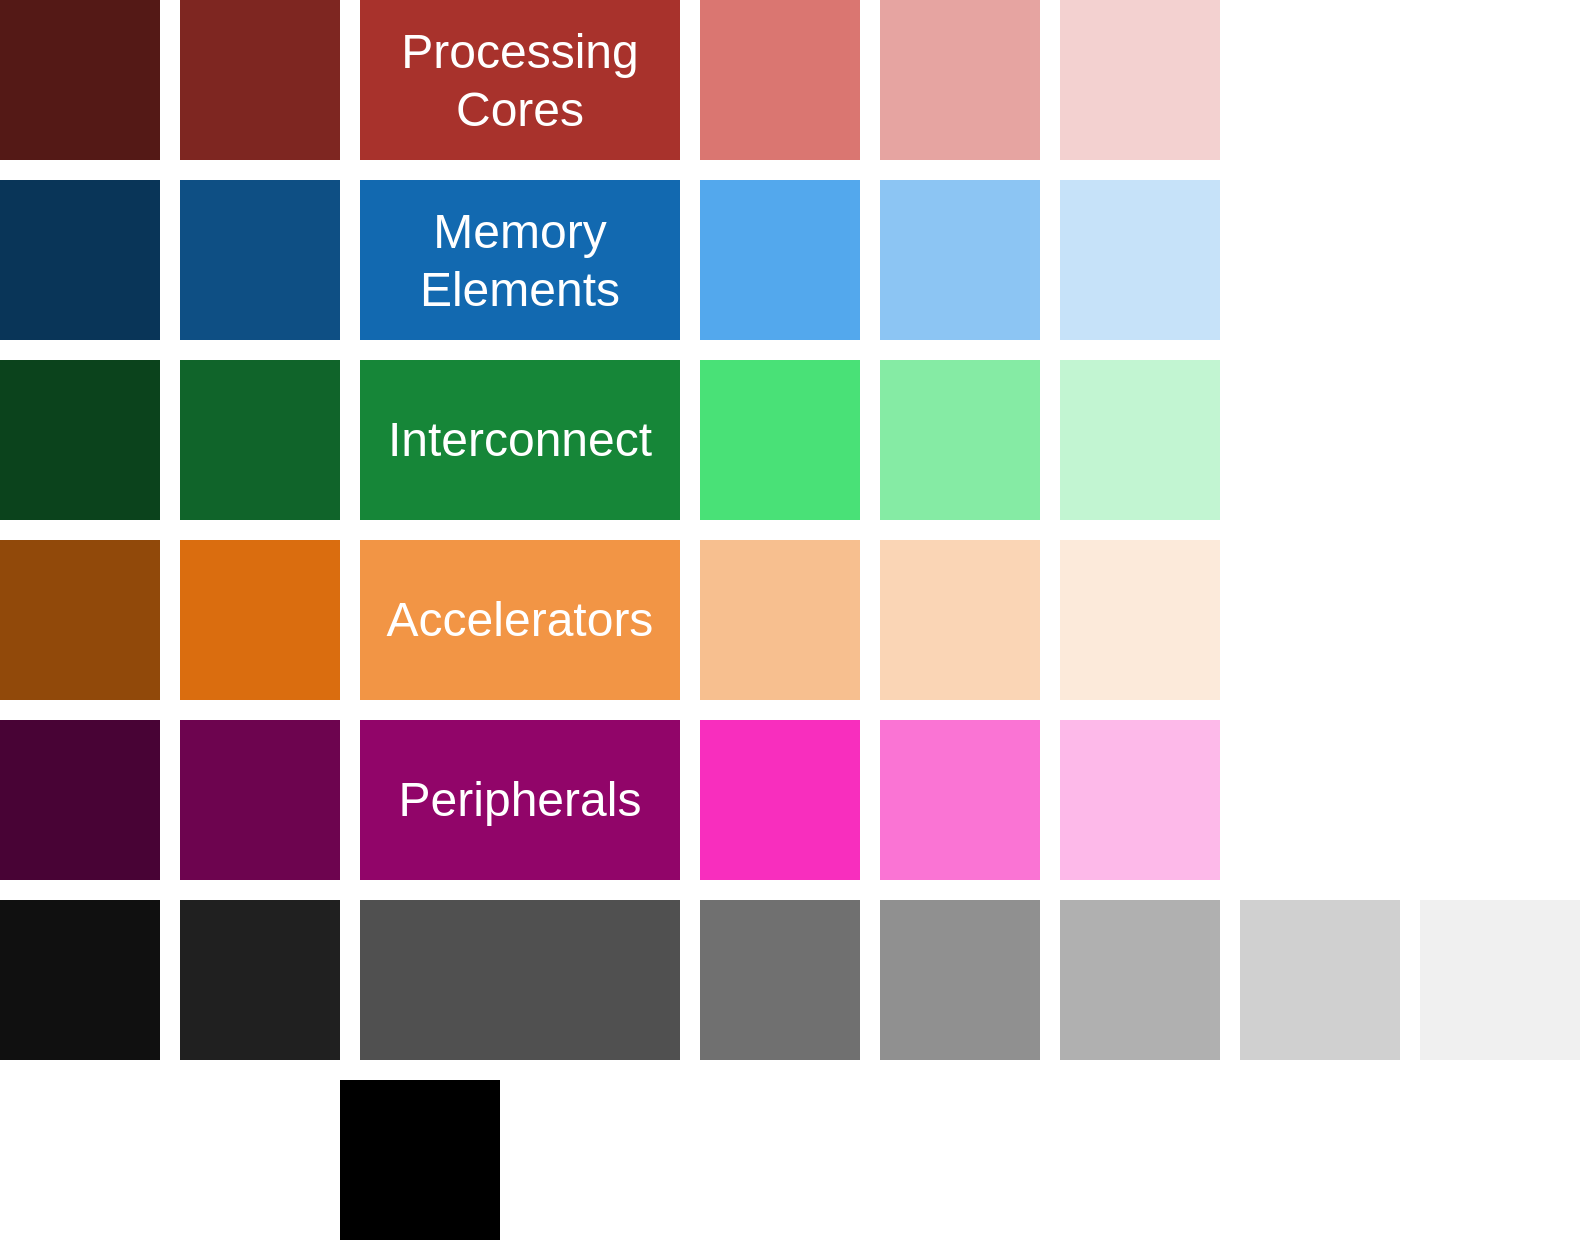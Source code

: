 <mxfile version="27.0.6" pages="2">
  <diagram name="Colors" id="o9Pfx22l5ct_ITD_KSTc">
    <mxGraphModel grid="1" page="0" gridSize="10" guides="1" tooltips="1" connect="1" arrows="1" fold="1" pageScale="1" pageWidth="850" pageHeight="1100" background="none" math="0" shadow="0">
      <root>
        <mxCell id="0" />
        <mxCell id="1" parent="0" />
        <mxCell id="LF2PbF8IVwfBAxzE3Pj4-3" value="&lt;p style=&quot;margin-top: 0pt; margin-bottom: 0pt; margin-left: 0in; direction: ltr; unicode-bidi: embed; word-break: normal;&quot;&gt;&lt;span style=&quot;font-size: 24px;&quot;&gt;Processing Cores&lt;/span&gt;&lt;/p&gt;" style="rounded=0;whiteSpace=wrap;html=1;fillColor=light-dark(#A8322C,#A8322C);strokeColor=none;fontColor=#FFFFFF;" vertex="1" parent="1">
          <mxGeometry x="220" y="40" width="160" height="80" as="geometry" />
        </mxCell>
        <mxCell id="502XoBR5z2lpo7Onbj0K-1" value="&lt;p style=&quot;margin-top: 0pt; margin-bottom: 0pt; margin-left: 0in; direction: ltr; unicode-bidi: embed; word-break: normal;&quot;&gt;&lt;span style=&quot;font-size: 24px;&quot;&gt;Memory Elements&lt;/span&gt;&lt;/p&gt;" style="rounded=0;whiteSpace=wrap;html=1;fillColor=light-dark(#1269B0,#1269B0);strokeColor=none;fontColor=#FFFFFF;" vertex="1" parent="1">
          <mxGeometry x="220" y="130" width="160" height="80" as="geometry" />
        </mxCell>
        <mxCell id="502XoBR5z2lpo7Onbj0K-2" value="&lt;p style=&quot;margin-top: 0pt; margin-bottom: 0pt; margin-left: 0in; direction: ltr; unicode-bidi: embed; word-break: normal;&quot;&gt;&lt;span style=&quot;font-size: 18pt; font-variant-numeric: normal; font-variant-east-asian: normal; font-variant-alternates: normal; font-variant-position: normal; font-variant-emoji: normal; letter-spacing: 0pt;&quot;&gt;&lt;font face=&quot;Helvetica&quot;&gt;Interconnect&lt;/font&gt;&lt;/span&gt;&lt;/p&gt;" style="rounded=0;whiteSpace=wrap;html=1;fillColor=light-dark(#168638,#168638);strokeColor=none;fontColor=#FFFFFF;" vertex="1" parent="1">
          <mxGeometry x="220" y="220" width="160" height="80" as="geometry" />
        </mxCell>
        <mxCell id="502XoBR5z2lpo7Onbj0K-3" value="&lt;p style=&quot;margin-top: 0pt; margin-bottom: 0pt; margin-left: 0in; direction: ltr; unicode-bidi: embed; word-break: normal;&quot;&gt;&lt;span style=&quot;font-size: 24px;&quot;&gt;Accelerators&lt;/span&gt;&lt;/p&gt;" style="rounded=0;whiteSpace=wrap;html=1;fillColor=light-dark(#F29545,#F29545);strokeColor=none;fontColor=#FFFFFF;" vertex="1" parent="1">
          <mxGeometry x="220" y="310" width="160" height="80" as="geometry" />
        </mxCell>
        <mxCell id="502XoBR5z2lpo7Onbj0K-4" value="&lt;p style=&quot;margin-top: 0pt; margin-bottom: 0pt; margin-left: 0in; direction: ltr; unicode-bidi: embed; word-break: normal;&quot;&gt;&lt;span style=&quot;font-size: 24px;&quot;&gt;Peripherals&lt;/span&gt;&lt;/p&gt;" style="rounded=0;whiteSpace=wrap;html=1;fillColor=light-dark(#910569,#910569);strokeColor=none;fontColor=#FFFFFF;" vertex="1" parent="1">
          <mxGeometry x="220" y="400" width="160" height="80" as="geometry" />
        </mxCell>
        <mxCell id="502XoBR5z2lpo7Onbj0K-6" value="&lt;p style=&quot;margin-top: 0pt; margin-bottom: 0pt; margin-left: 0in; direction: ltr; unicode-bidi: embed; word-break: normal;&quot;&gt;&lt;br&gt;&lt;/p&gt;" style="rounded=0;whiteSpace=wrap;html=1;fillColor=light-dark(#7E2621,#7E2621);strokeColor=none;" vertex="1" parent="1">
          <mxGeometry x="130" y="40" width="80" height="80" as="geometry" />
        </mxCell>
        <mxCell id="502XoBR5z2lpo7Onbj0K-7" value="&lt;p style=&quot;margin-top: 0pt; margin-bottom: 0pt; margin-left: 0in; direction: ltr; unicode-bidi: embed; word-break: normal;&quot;&gt;&lt;br&gt;&lt;/p&gt;" style="rounded=0;whiteSpace=wrap;html=1;fillColor=light-dark(#541916,#541916);strokeColor=none;" vertex="1" parent="1">
          <mxGeometry x="40" y="40" width="80" height="80" as="geometry" />
        </mxCell>
        <mxCell id="502XoBR5z2lpo7Onbj0K-8" value="&lt;p style=&quot;margin-top: 0pt; margin-bottom: 0pt; margin-left: 0in; direction: ltr; unicode-bidi: embed; word-break: normal;&quot;&gt;&lt;br&gt;&lt;/p&gt;" style="rounded=0;whiteSpace=wrap;html=1;fillColor=light-dark(#0E4F84,#0E4F84);strokeColor=none;" vertex="1" parent="1">
          <mxGeometry x="130" y="130" width="80" height="80" as="geometry" />
        </mxCell>
        <mxCell id="502XoBR5z2lpo7Onbj0K-9" value="&lt;p style=&quot;margin-top: 0pt; margin-bottom: 0pt; margin-left: 0in; direction: ltr; unicode-bidi: embed; word-break: normal;&quot;&gt;&lt;br&gt;&lt;/p&gt;" style="rounded=0;whiteSpace=wrap;html=1;fillColor=light-dark(#093558,#093558);strokeColor=none;" vertex="1" parent="1">
          <mxGeometry x="40" y="130" width="80" height="80" as="geometry" />
        </mxCell>
        <mxCell id="502XoBR5z2lpo7Onbj0K-10" value="&lt;p style=&quot;margin-top: 0pt; margin-bottom: 0pt; margin-left: 0in; direction: ltr; unicode-bidi: embed; word-break: normal;&quot;&gt;&lt;br&gt;&lt;/p&gt;" style="rounded=0;whiteSpace=wrap;html=1;fillColor=light-dark(#10642A,#10642A);strokeColor=none;" vertex="1" parent="1">
          <mxGeometry x="130" y="220" width="80" height="80" as="geometry" />
        </mxCell>
        <mxCell id="502XoBR5z2lpo7Onbj0K-11" value="&lt;p style=&quot;margin-top: 0pt; margin-bottom: 0pt; margin-left: 0in; direction: ltr; unicode-bidi: embed; word-break: normal;&quot;&gt;&lt;br&gt;&lt;/p&gt;" style="rounded=0;whiteSpace=wrap;html=1;fillColor=light-dark(#0B431C,#0B431C);strokeColor=none;" vertex="1" parent="1">
          <mxGeometry x="40" y="220" width="80" height="80" as="geometry" />
        </mxCell>
        <mxCell id="502XoBR5z2lpo7Onbj0K-12" value="&lt;p style=&quot;margin-top: 0pt; margin-bottom: 0pt; margin-left: 0in; direction: ltr; unicode-bidi: embed; word-break: normal;&quot;&gt;&lt;br&gt;&lt;/p&gt;" style="rounded=0;whiteSpace=wrap;html=1;fillColor=light-dark(#DA6D0F,#DA6D0F);strokeColor=none;" vertex="1" parent="1">
          <mxGeometry x="130" y="310" width="80" height="80" as="geometry" />
        </mxCell>
        <mxCell id="502XoBR5z2lpo7Onbj0K-13" value="&lt;p style=&quot;margin-top: 0pt; margin-bottom: 0pt; margin-left: 0in; direction: ltr; unicode-bidi: embed; word-break: normal;&quot;&gt;&lt;br&gt;&lt;/p&gt;" style="rounded=0;whiteSpace=wrap;html=1;fillColor=light-dark(#91490A,#91490A);strokeColor=none;" vertex="1" parent="1">
          <mxGeometry x="40" y="310" width="80" height="80" as="geometry" />
        </mxCell>
        <mxCell id="502XoBR5z2lpo7Onbj0K-14" value="&lt;p style=&quot;margin-top: 0pt; margin-bottom: 0pt; margin-left: 0in; direction: ltr; unicode-bidi: embed; word-break: normal;&quot;&gt;&lt;br&gt;&lt;/p&gt;" style="rounded=0;whiteSpace=wrap;html=1;fillColor=light-dark(#6D044F,#6D044F);strokeColor=none;" vertex="1" parent="1">
          <mxGeometry x="130" y="400" width="80" height="80" as="geometry" />
        </mxCell>
        <mxCell id="502XoBR5z2lpo7Onbj0K-15" value="&lt;p style=&quot;margin-top: 0pt; margin-bottom: 0pt; margin-left: 0in; direction: ltr; unicode-bidi: embed; word-break: normal;&quot;&gt;&lt;br&gt;&lt;/p&gt;" style="rounded=0;whiteSpace=wrap;html=1;fillColor=light-dark(#480335,#480335);strokeColor=none;" vertex="1" parent="1">
          <mxGeometry x="40" y="400" width="80" height="80" as="geometry" />
        </mxCell>
        <mxCell id="502XoBR5z2lpo7Onbj0K-16" value="&lt;p style=&quot;margin-top: 0pt; margin-bottom: 0pt; margin-left: 0in; direction: ltr; unicode-bidi: embed; word-break: normal;&quot;&gt;&lt;br&gt;&lt;/p&gt;" style="rounded=0;whiteSpace=wrap;html=1;fillColor=light-dark(#E6A4A1,#E6A4A1);strokeColor=none;" vertex="1" parent="1">
          <mxGeometry x="480" y="40" width="80" height="80" as="geometry" />
        </mxCell>
        <mxCell id="502XoBR5z2lpo7Onbj0K-17" value="&lt;p style=&quot;margin-top: 0pt; margin-bottom: 0pt; margin-left: 0in; direction: ltr; unicode-bidi: embed; word-break: normal;&quot;&gt;&lt;br&gt;&lt;/p&gt;" style="rounded=0;whiteSpace=wrap;html=1;fillColor=light-dark(#DA7671,#DA7671);strokeColor=none;" vertex="1" parent="1">
          <mxGeometry x="390" y="40" width="80" height="80" as="geometry" />
        </mxCell>
        <mxCell id="502XoBR5z2lpo7Onbj0K-18" value="&lt;p style=&quot;margin-top: 0pt; margin-bottom: 0pt; margin-left: 0in; direction: ltr; unicode-bidi: embed; word-break: normal;&quot;&gt;&lt;br&gt;&lt;/p&gt;" style="rounded=0;whiteSpace=wrap;html=1;fillColor=light-dark(#8CC5F3,#8CC5F3);strokeColor=none;" vertex="1" parent="1">
          <mxGeometry x="480" y="130" width="80" height="80" as="geometry" />
        </mxCell>
        <mxCell id="502XoBR5z2lpo7Onbj0K-19" value="&lt;p style=&quot;margin-top: 0pt; margin-bottom: 0pt; margin-left: 0in; direction: ltr; unicode-bidi: embed; word-break: normal;&quot;&gt;&lt;br&gt;&lt;/p&gt;" style="rounded=0;whiteSpace=wrap;html=1;fillColor=light-dark(#53A8ED,#53A8ED);strokeColor=none;" vertex="1" parent="1">
          <mxGeometry x="390" y="130" width="80" height="80" as="geometry" />
        </mxCell>
        <mxCell id="502XoBR5z2lpo7Onbj0K-20" value="&lt;p style=&quot;margin-top: 0pt; margin-bottom: 0pt; margin-left: 0in; direction: ltr; unicode-bidi: embed; word-break: normal;&quot;&gt;&lt;br&gt;&lt;/p&gt;" style="rounded=0;whiteSpace=wrap;html=1;fillColor=light-dark(#85EBA4,#85EBA4);strokeColor=none;" vertex="1" parent="1">
          <mxGeometry x="480" y="220" width="80" height="80" as="geometry" />
        </mxCell>
        <mxCell id="502XoBR5z2lpo7Onbj0K-21" value="&lt;p style=&quot;margin-top: 0pt; margin-bottom: 0pt; margin-left: 0in; direction: ltr; unicode-bidi: embed; word-break: normal;&quot;&gt;&lt;br&gt;&lt;/p&gt;" style="rounded=0;whiteSpace=wrap;html=1;fillColor=light-dark(#49E177,#49E177);strokeColor=none;" vertex="1" parent="1">
          <mxGeometry x="390" y="220" width="80" height="80" as="geometry" />
        </mxCell>
        <mxCell id="502XoBR5z2lpo7Onbj0K-22" value="&lt;p style=&quot;margin-top: 0pt; margin-bottom: 0pt; margin-left: 0in; direction: ltr; unicode-bidi: embed; word-break: normal;&quot;&gt;&lt;br&gt;&lt;/p&gt;" style="rounded=0;whiteSpace=wrap;html=1;fillColor=light-dark(#FAD5B5,#FAD5B5);strokeColor=none;" vertex="1" parent="1">
          <mxGeometry x="480" y="310" width="80" height="80" as="geometry" />
        </mxCell>
        <mxCell id="502XoBR5z2lpo7Onbj0K-23" value="&lt;p style=&quot;margin-top: 0pt; margin-bottom: 0pt; margin-left: 0in; direction: ltr; unicode-bidi: embed; word-break: normal;&quot;&gt;&lt;br&gt;&lt;/p&gt;" style="rounded=0;whiteSpace=wrap;html=1;fillColor=light-dark(#F7BF8F,#F7BF8F);strokeColor=none;" vertex="1" parent="1">
          <mxGeometry x="390" y="310" width="80" height="80" as="geometry" />
        </mxCell>
        <mxCell id="502XoBR5z2lpo7Onbj0K-24" value="&lt;p style=&quot;margin-top: 0pt; margin-bottom: 0pt; margin-left: 0in; direction: ltr; unicode-bidi: embed; word-break: normal;&quot;&gt;&lt;br&gt;&lt;/p&gt;" style="rounded=0;whiteSpace=wrap;html=1;fillColor=light-dark(#FA74D4,#FA74D4);strokeColor=none;" vertex="1" parent="1">
          <mxGeometry x="480" y="400" width="80" height="80" as="geometry" />
        </mxCell>
        <mxCell id="502XoBR5z2lpo7Onbj0K-25" value="&lt;p style=&quot;margin-top: 0pt; margin-bottom: 0pt; margin-left: 0in; direction: ltr; unicode-bidi: embed; word-break: normal;&quot;&gt;&lt;br&gt;&lt;/p&gt;" style="rounded=0;whiteSpace=wrap;html=1;fillColor=light-dark(#F82EBE,#F82EBE);strokeColor=none;" vertex="1" parent="1">
          <mxGeometry x="390" y="400" width="80" height="80" as="geometry" />
        </mxCell>
        <mxCell id="502XoBR5z2lpo7Onbj0K-26" value="&lt;p style=&quot;margin-top: 0pt; margin-bottom: 0pt; margin-left: 0in; direction: ltr; unicode-bidi: embed; word-break: normal;&quot;&gt;&lt;br&gt;&lt;/p&gt;" style="rounded=0;whiteSpace=wrap;html=1;fillColor=light-dark(#F3D1D0,#F3D1D0);strokeColor=none;" vertex="1" parent="1">
          <mxGeometry x="570" y="40" width="80" height="80" as="geometry" />
        </mxCell>
        <mxCell id="502XoBR5z2lpo7Onbj0K-27" value="&lt;p style=&quot;margin-top: 0pt; margin-bottom: 0pt; margin-left: 0in; direction: ltr; unicode-bidi: embed; word-break: normal;&quot;&gt;&lt;br&gt;&lt;/p&gt;" style="rounded=0;whiteSpace=wrap;html=1;fillColor=light-dark(#C6E2F9,#C6E2F9);strokeColor=none;" vertex="1" parent="1">
          <mxGeometry x="570" y="130" width="80" height="80" as="geometry" />
        </mxCell>
        <mxCell id="502XoBR5z2lpo7Onbj0K-28" value="&lt;p style=&quot;margin-top: 0pt; margin-bottom: 0pt; margin-left: 0in; direction: ltr; unicode-bidi: embed; word-break: normal;&quot;&gt;&lt;br&gt;&lt;/p&gt;" style="rounded=0;whiteSpace=wrap;html=1;fillColor=light-dark(#C2F5D2,#C2F5D2);strokeColor=none;" vertex="1" parent="1">
          <mxGeometry x="570" y="220" width="80" height="80" as="geometry" />
        </mxCell>
        <mxCell id="502XoBR5z2lpo7Onbj0K-29" value="&lt;p style=&quot;margin-top: 0pt; margin-bottom: 0pt; margin-left: 0in; direction: ltr; unicode-bidi: embed; word-break: normal;&quot;&gt;&lt;br&gt;&lt;/p&gt;" style="rounded=0;whiteSpace=wrap;html=1;fillColor=light-dark(#FCEADA,#FCEADA);strokeColor=none;" vertex="1" parent="1">
          <mxGeometry x="570" y="310" width="80" height="80" as="geometry" />
        </mxCell>
        <mxCell id="502XoBR5z2lpo7Onbj0K-30" value="&lt;p style=&quot;margin-top: 0pt; margin-bottom: 0pt; margin-left: 0in; direction: ltr; unicode-bidi: embed; word-break: normal;&quot;&gt;&lt;br&gt;&lt;/p&gt;" style="rounded=0;whiteSpace=wrap;html=1;fillColor=light-dark(#FDB9E9,#FDB9E9);strokeColor=none;" vertex="1" parent="1">
          <mxGeometry x="570" y="400" width="80" height="80" as="geometry" />
        </mxCell>
        <mxCell id="502XoBR5z2lpo7Onbj0K-31" value="&lt;p style=&quot;margin-top: 0pt; margin-bottom: 0pt; margin-left: 0in; direction: ltr; unicode-bidi: embed; word-break: normal;&quot;&gt;&lt;br&gt;&lt;/p&gt;" style="rounded=0;whiteSpace=wrap;html=1;fillColor=light-dark(#505050,#505050);strokeColor=none;" vertex="1" parent="1">
          <mxGeometry x="220" y="490" width="160" height="80" as="geometry" />
        </mxCell>
        <mxCell id="502XoBR5z2lpo7Onbj0K-32" value="&lt;p style=&quot;margin-top: 0pt; margin-bottom: 0pt; margin-left: 0in; direction: ltr; unicode-bidi: embed; word-break: normal;&quot;&gt;&lt;br&gt;&lt;/p&gt;" style="rounded=0;whiteSpace=wrap;html=1;fillColor=light-dark(#000000,#FFFFFF);strokeColor=none;" vertex="1" parent="1">
          <mxGeometry x="210" y="580" width="80" height="80" as="geometry" />
        </mxCell>
        <mxCell id="502XoBR5z2lpo7Onbj0K-33" value="&lt;p style=&quot;margin-top: 0pt; margin-bottom: 0pt; margin-left: 0in; direction: ltr; unicode-bidi: embed; word-break: normal;&quot;&gt;&lt;br&gt;&lt;/p&gt;" style="rounded=0;whiteSpace=wrap;html=1;fillColor=light-dark(#FFFFFF,#000000);strokeColor=none;" vertex="1" parent="1">
          <mxGeometry x="310" y="580" width="80" height="80" as="geometry" />
        </mxCell>
        <mxCell id="502XoBR5z2lpo7Onbj0K-34" value="&lt;p style=&quot;margin-top: 0pt; margin-bottom: 0pt; margin-left: 0in; direction: ltr; unicode-bidi: embed; word-break: normal;&quot;&gt;&lt;br&gt;&lt;/p&gt;" style="rounded=0;whiteSpace=wrap;html=1;fillColor=light-dark(#909090,#909090);strokeColor=none;" vertex="1" parent="1">
          <mxGeometry x="480" y="490" width="80" height="80" as="geometry" />
        </mxCell>
        <mxCell id="502XoBR5z2lpo7Onbj0K-35" value="&lt;p style=&quot;margin-top: 0pt; margin-bottom: 0pt; margin-left: 0in; direction: ltr; unicode-bidi: embed; word-break: normal;&quot;&gt;&lt;br&gt;&lt;/p&gt;" style="rounded=0;whiteSpace=wrap;html=1;fillColor=light-dark(#707070,#707070);strokeColor=none;" vertex="1" parent="1">
          <mxGeometry x="390" y="490" width="80" height="80" as="geometry" />
        </mxCell>
        <mxCell id="502XoBR5z2lpo7Onbj0K-36" value="&lt;p style=&quot;margin-top: 0pt; margin-bottom: 0pt; margin-left: 0in; direction: ltr; unicode-bidi: embed; word-break: normal;&quot;&gt;&lt;br&gt;&lt;/p&gt;" style="rounded=0;whiteSpace=wrap;html=1;fillColor=light-dark(#B0B0B0,#B0B0B0);strokeColor=none;" vertex="1" parent="1">
          <mxGeometry x="570" y="490" width="80" height="80" as="geometry" />
        </mxCell>
        <mxCell id="502XoBR5z2lpo7Onbj0K-37" value="&lt;p style=&quot;margin-top: 0pt; margin-bottom: 0pt; margin-left: 0in; direction: ltr; unicode-bidi: embed; word-break: normal;&quot;&gt;&lt;br&gt;&lt;/p&gt;" style="rounded=0;whiteSpace=wrap;html=1;fillColor=light-dark(#202020,#202020);strokeColor=none;" vertex="1" parent="1">
          <mxGeometry x="130" y="490" width="80" height="80" as="geometry" />
        </mxCell>
        <mxCell id="502XoBR5z2lpo7Onbj0K-38" value="&lt;p style=&quot;margin-top: 0pt; margin-bottom: 0pt; margin-left: 0in; direction: ltr; unicode-bidi: embed; word-break: normal;&quot;&gt;&lt;br&gt;&lt;/p&gt;" style="rounded=0;whiteSpace=wrap;html=1;fillColor=light-dark(#101010,#101010);strokeColor=none;" vertex="1" parent="1">
          <mxGeometry x="40" y="490" width="80" height="80" as="geometry" />
        </mxCell>
        <mxCell id="lcWELvgYmcSfVmIuE9to-1" value="&lt;p style=&quot;margin-top: 0pt; margin-bottom: 0pt; margin-left: 0in; direction: ltr; unicode-bidi: embed; word-break: normal;&quot;&gt;&lt;br&gt;&lt;/p&gt;" style="rounded=0;whiteSpace=wrap;html=1;fillColor=light-dark(#D0D0D0,#D0D0D0);strokeColor=none;" vertex="1" parent="1">
          <mxGeometry x="660" y="490" width="80" height="80" as="geometry" />
        </mxCell>
        <mxCell id="lcWELvgYmcSfVmIuE9to-2" value="&lt;p style=&quot;margin-top: 0pt; margin-bottom: 0pt; margin-left: 0in; direction: ltr; unicode-bidi: embed; word-break: normal;&quot;&gt;&lt;br&gt;&lt;/p&gt;" style="rounded=0;whiteSpace=wrap;html=1;fillColor=light-dark(#F0F0F0,#F0F0F0);strokeColor=none;" vertex="1" parent="1">
          <mxGeometry x="750" y="490" width="80" height="80" as="geometry" />
        </mxCell>
      </root>
    </mxGraphModel>
  </diagram>
  <diagram id="h82GpQTXlY8FVmqx6ISE" name="Croc">
    <mxGraphModel grid="1" page="1" gridSize="10" guides="1" tooltips="1" connect="1" arrows="1" fold="1" pageScale="1" pageWidth="850" pageHeight="1100" background="none" math="0" shadow="0">
      <root>
        <mxCell id="0" />
        <mxCell id="1" parent="0" />
        <mxCell id="Rf44nftO7_FLh5jfrdsp-2" value="&lt;p style=&quot;margin-top: 0pt; margin-bottom: 0pt; margin-left: 0in; direction: ltr; unicode-bidi: embed; word-break: normal;&quot;&gt;&lt;font style=&quot;font-size: 18px; color: light-dark(rgb(0, 0, 0), rgb(0, 0, 0));&quot;&gt;croc_soc&lt;/font&gt;&lt;/p&gt;" style="rounded=0;whiteSpace=wrap;html=1;fillColor=light-dark(#D0D0D0,#D0D0D0);strokeColor=none;spacingLeft=5;verticalAlign=top;align=left;" vertex="1" parent="1">
          <mxGeometry x="50" y="40" width="830" height="490" as="geometry" />
        </mxCell>
        <mxCell id="Rf44nftO7_FLh5jfrdsp-1" value="&lt;p style=&quot;margin-top: 0pt; margin-bottom: 0pt; margin-left: 0in; direction: ltr; unicode-bidi: embed; word-break: normal;&quot;&gt;&lt;font style=&quot;font-size: 18px;&quot;&gt;croc_domain&lt;/font&gt;&lt;/p&gt;" style="rounded=0;whiteSpace=wrap;html=1;fillColor=light-dark(#B0B0B0,#B0B0B0);strokeColor=none;verticalAlign=top;align=left;spacingLeft=5;fontColor=light-dark(#000000,#000000);" vertex="1" parent="1">
          <mxGeometry x="70" y="80" width="630" height="430" as="geometry" />
        </mxCell>
        <mxCell id="GLBOYbZKB8qial8drjFK-1" value="&lt;p style=&quot;margin-top: 0pt; margin-bottom: 0pt; margin-left: 0in; direction: ltr; unicode-bidi: embed; word-break: normal;&quot;&gt;&lt;font style=&quot;font-size: 18px;&quot;&gt;core_wrap&lt;/font&gt;&lt;/p&gt;" style="rounded=0;whiteSpace=wrap;html=1;fillColor=light-dark(#DA7671,#DA7671);strokeColor=none;verticalAlign=top;align=left;fontSize=14;spacingTop=0;spacingRight=0;spacingLeft=5;fontColor=light-dark(#000000,#000000);" vertex="1" parent="1">
          <mxGeometry x="320" y="110" width="180" height="120" as="geometry" />
        </mxCell>
        <mxCell id="GeAWpBFMJqbTYE0bRUIZ-12" style="edgeStyle=elbowEdgeStyle;shape=connector;rounded=0;orthogonalLoop=1;jettySize=auto;html=1;exitX=0.5;exitY=1;exitDx=0;exitDy=0;entryX=0.5;entryY=0;entryDx=0;entryDy=0;strokeColor=light-dark(#000000,#000000);strokeWidth=2;align=center;verticalAlign=middle;fontFamily=Helvetica;fontSize=11;fontColor=default;labelBackgroundColor=default;endArrow=block;endFill=1;" edge="1" parent="1" source="vRsq4smPfTbG1QJ8az0R-1" target="vRsq4smPfTbG1QJ8az0R-2">
          <mxGeometry relative="1" as="geometry" />
        </mxCell>
        <mxCell id="GeAWpBFMJqbTYE0bRUIZ-13" style="edgeStyle=elbowEdgeStyle;shape=connector;rounded=0;orthogonalLoop=1;jettySize=auto;html=1;exitX=0.5;exitY=0;exitDx=0;exitDy=0;strokeColor=light-dark(#910569,#910569);strokeWidth=2;align=center;verticalAlign=middle;fontFamily=Helvetica;fontSize=11;fontColor=default;labelBackgroundColor=default;endArrow=block;endFill=1;startArrow=block;startFill=1;entryX=0.5;entryY=1;entryDx=0;entryDy=0;" edge="1" parent="1" source="vRsq4smPfTbG1QJ8az0R-1" target="qvdqx58qlbQsrviG7WeK-6">
          <mxGeometry relative="1" as="geometry">
            <mxPoint x="220.333" y="40" as="targetPoint" />
          </mxGeometry>
        </mxCell>
        <mxCell id="vRsq4smPfTbG1QJ8az0R-1" value="&lt;p style=&quot;margin-top: 0pt; margin-bottom: 0pt; margin-left: 0in; direction: ltr; unicode-bidi: embed; word-break: normal;&quot;&gt;&lt;span style=&quot;font-size: 24px;&quot;&gt;JTAG&lt;/span&gt;&lt;/p&gt;" style="rounded=0;whiteSpace=wrap;html=1;fillColor=light-dark(#910569,#910569);strokeColor=none;fontColor=light-dark(#FFFFFF,#FFFFFF);" vertex="1" parent="1">
          <mxGeometry x="160" y="110" width="120" height="40" as="geometry" />
        </mxCell>
        <mxCell id="vRsq4smPfTbG1QJ8az0R-2" value="&lt;p style=&quot;margin-top: 0pt; margin-bottom: 0pt; margin-left: 0in; direction: ltr; unicode-bidi: embed; word-break: normal;&quot;&gt;&lt;span style=&quot;font-size: 24px;&quot;&gt;Debug&lt;/span&gt;&lt;/p&gt;" style="rounded=0;whiteSpace=wrap;html=1;fillColor=light-dark(#910569,#910569);strokeColor=none;fontColor=light-dark(#FFFFFF,#FFFFFF);" vertex="1" parent="1">
          <mxGeometry x="160" y="190" width="120" height="40" as="geometry" />
        </mxCell>
        <mxCell id="e_HRFumkmddEFzHmFMYa-1" value="&lt;p style=&quot;margin-top: 0pt; margin-bottom: 0pt; margin-left: 0in; direction: ltr; unicode-bidi: embed; word-break: normal;&quot;&gt;&lt;span style=&quot;font-size: 18pt; font-variant-numeric: normal; font-variant-east-asian: normal; font-variant-alternates: normal; font-variant-position: normal; font-variant-emoji: normal; letter-spacing: 0pt;&quot;&gt;&lt;font face=&quot;Helvetica&quot;&gt;OBI Crossbar&lt;/font&gt;&lt;/span&gt;&lt;/p&gt;" style="rounded=0;whiteSpace=wrap;html=1;fillColor=light-dark(#000000,#000000);strokeColor=none;fontColor=light-dark(#FFFFFF,#FFFFFF);" vertex="1" parent="1">
          <mxGeometry x="160" y="270" width="500" height="40" as="geometry" />
        </mxCell>
        <mxCell id="kP95iYfw7O-5ADxinju--1" value="&lt;p style=&quot;margin-top: 0pt; margin-bottom: 0pt; margin-left: 0in; direction: ltr; unicode-bidi: embed; word-break: normal;&quot;&gt;&lt;span style=&quot;font-size: 24px;&quot;&gt;CVE2&lt;br&gt;(Ibex)&lt;/span&gt;&lt;/p&gt;" style="rounded=0;whiteSpace=wrap;html=1;fillColor=light-dark(#A8322C,#A8322C);strokeColor=none;fontColor=light-dark(#FFFFFF,#FFFFFF);" vertex="1" parent="1">
          <mxGeometry x="330" y="140" width="160" height="80" as="geometry" />
        </mxCell>
        <mxCell id="GeAWpBFMJqbTYE0bRUIZ-11" style="edgeStyle=orthogonalEdgeStyle;shape=connector;rounded=0;orthogonalLoop=1;jettySize=auto;html=1;strokeColor=light-dark(#000000,#000000);strokeWidth=2;align=center;verticalAlign=middle;fontFamily=Helvetica;fontSize=11;fontColor=default;labelBackgroundColor=default;endArrow=block;endFill=1;entryX=0;entryY=0.5;entryDx=0;entryDy=0;exitX=0.084;exitY=1.008;exitDx=0;exitDy=0;exitPerimeter=0;" edge="1" parent="1" source="GLBOYbZKB8qial8drjFK-2" target="vRsq4smPfTbG1QJ8az0R-2">
          <mxGeometry relative="1" as="geometry">
            <mxPoint x="310" y="200" as="targetPoint" />
            <mxPoint x="150" y="400" as="sourcePoint" />
            <Array as="points">
              <mxPoint x="149" y="410" />
              <mxPoint x="100" y="410" />
              <mxPoint x="100" y="210" />
            </Array>
          </mxGeometry>
        </mxCell>
        <mxCell id="GLBOYbZKB8qial8drjFK-2" value="&lt;font style=&quot;font-size: 24px;&quot;&gt;OBI Demux&lt;/font&gt;" style="shape=trapezoid;perimeter=trapezoidPerimeter;whiteSpace=wrap;html=1;fixedSize=1;strokeColor=none;fillColor=light-dark(#168638,#168638);fontColor=light-dark(#FFFFFF,#FFFFFF);" vertex="1" parent="1">
          <mxGeometry x="120" y="350" width="340" height="40" as="geometry" />
        </mxCell>
        <mxCell id="GLBOYbZKB8qial8drjFK-3" value="&lt;p style=&quot;margin-top: 0pt; margin-bottom: 0pt; margin-left: 0in; direction: ltr; unicode-bidi: embed; word-break: normal;&quot;&gt;&lt;font style=&quot;font-size: 18px;&quot;&gt;SoC&lt;/font&gt;&lt;/p&gt;&lt;p style=&quot;margin-top: 0pt; margin-bottom: 0pt; margin-left: 0in; direction: ltr; unicode-bidi: embed; word-break: normal;&quot;&gt;&lt;font style=&quot;font-size: 18px;&quot;&gt;Regs&lt;/font&gt;&lt;/p&gt;" style="rounded=0;whiteSpace=wrap;html=1;fillColor=light-dark(#910569,#910569);strokeColor=none;fontColor=light-dark(#FFFFFF,#FFFFFF);" vertex="1" parent="1">
          <mxGeometry x="160" y="430" width="60" height="60" as="geometry" />
        </mxCell>
        <mxCell id="GLBOYbZKB8qial8drjFK-4" value="&lt;p style=&quot;margin-top: 0pt; margin-bottom: 0pt; margin-left: 0in; direction: ltr; unicode-bidi: embed; word-break: normal;&quot;&gt;&lt;span style=&quot;font-size: 18px;&quot;&gt;GPIO&lt;/span&gt;&lt;/p&gt;" style="rounded=0;whiteSpace=wrap;html=1;fillColor=light-dark(#910569,#910569);strokeColor=none;fontColor=light-dark(#FFFFFF,#FFFFFF);" vertex="1" parent="1">
          <mxGeometry x="240" y="430" width="60" height="60" as="geometry" />
        </mxCell>
        <mxCell id="GLBOYbZKB8qial8drjFK-5" value="&lt;p style=&quot;margin-top: 0pt; margin-bottom: 0pt; margin-left: 0in; direction: ltr; unicode-bidi: embed; word-break: normal;&quot;&gt;&lt;span style=&quot;font-size: 18px;&quot;&gt;UART&lt;/span&gt;&lt;/p&gt;" style="rounded=0;whiteSpace=wrap;html=1;fillColor=light-dark(#910569,#910569);strokeColor=none;fontColor=light-dark(#FFFFFF,#FFFFFF);" vertex="1" parent="1">
          <mxGeometry x="320" y="430" width="60" height="60" as="geometry" />
        </mxCell>
        <mxCell id="GLBOYbZKB8qial8drjFK-6" value="&lt;p style=&quot;margin-top: 0pt; margin-bottom: 0pt; margin-left: 0in; direction: ltr; unicode-bidi: embed; word-break: normal;&quot;&gt;&lt;span style=&quot;font-size: 18px;&quot;&gt;Timer&lt;/span&gt;&lt;/p&gt;" style="rounded=0;whiteSpace=wrap;html=1;fillColor=light-dark(#910569,#910569);strokeColor=none;fontColor=light-dark(#FFFFFF,#FFFFFF);" vertex="1" parent="1">
          <mxGeometry x="400" y="430" width="60" height="60" as="geometry" />
        </mxCell>
        <mxCell id="qvdqx58qlbQsrviG7WeK-7" value="" style="edgeStyle=elbowEdgeStyle;shape=connector;rounded=0;orthogonalLoop=1;jettySize=auto;html=1;strokeColor=light-dark(#000000,#000000);strokeWidth=2;align=center;verticalAlign=middle;fontFamily=Helvetica;fontSize=11;fontColor=default;labelBackgroundColor=default;endArrow=block;endFill=1;" edge="1" parent="1" source="e_HRFumkmddEFzHmFMYa-1" target="ob34uakmsN4Yuvd32_Gi-1">
          <mxGeometry relative="1" as="geometry" />
        </mxCell>
        <mxCell id="ob34uakmsN4Yuvd32_Gi-1" value="&lt;p style=&quot;margin-top: 0pt; margin-bottom: 0pt; margin-left: 0in; direction: ltr; unicode-bidi: embed; word-break: normal;&quot;&gt;&lt;span style=&quot;font-size: 24px;&quot;&gt;Mem&lt;/span&gt;&lt;/p&gt;&lt;p style=&quot;margin-top: 0pt; margin-bottom: 0pt; margin-left: 0in; direction: ltr; unicode-bidi: embed; word-break: normal;&quot;&gt;&lt;span style=&quot;font-size: 24px;&quot;&gt;Bank&lt;/span&gt;&lt;/p&gt;" style="rounded=0;whiteSpace=wrap;html=1;fillColor=light-dark(#1269B0,#1269B0);strokeColor=none;fontColor=light-dark(#FFFFFF,#FFFFFF);" vertex="1" parent="1">
          <mxGeometry x="480" y="350" width="80" height="80" as="geometry" />
        </mxCell>
        <mxCell id="qvdqx58qlbQsrviG7WeK-8" value="" style="edgeStyle=elbowEdgeStyle;shape=connector;rounded=0;orthogonalLoop=1;jettySize=auto;html=1;strokeColor=light-dark(#000000,#000000);strokeWidth=2;align=center;verticalAlign=middle;fontFamily=Helvetica;fontSize=11;fontColor=default;labelBackgroundColor=default;endArrow=block;endFill=1;" edge="1" parent="1" source="e_HRFumkmddEFzHmFMYa-1" target="ob34uakmsN4Yuvd32_Gi-2">
          <mxGeometry relative="1" as="geometry" />
        </mxCell>
        <mxCell id="ob34uakmsN4Yuvd32_Gi-2" value="&lt;p style=&quot;margin-top: 0pt; margin-bottom: 0pt; margin-left: 0in; direction: ltr; unicode-bidi: embed; word-break: normal;&quot;&gt;&lt;span style=&quot;font-size: 24px;&quot;&gt;Mem&lt;/span&gt;&lt;/p&gt;&lt;p style=&quot;margin-top: 0pt; margin-bottom: 0pt; margin-left: 0in; direction: ltr; unicode-bidi: embed; word-break: normal;&quot;&gt;&lt;span style=&quot;font-size: 24px;&quot;&gt;Bank&lt;/span&gt;&lt;/p&gt;" style="rounded=0;whiteSpace=wrap;html=1;fillColor=light-dark(#1269B0,#1269B0);strokeColor=none;fontColor=light-dark(#FFFFFF,#FFFFFF);" vertex="1" parent="1">
          <mxGeometry x="570" y="350" width="80" height="80" as="geometry" />
        </mxCell>
        <mxCell id="ob34uakmsN4Yuvd32_Gi-3" style="edgeStyle=elbowEdgeStyle;rounded=0;orthogonalLoop=1;jettySize=auto;html=1;exitX=0.5;exitY=1;exitDx=0;exitDy=0;entryX=0.119;entryY=0.024;entryDx=0;entryDy=0;entryPerimeter=0;strokeColor=light-dark(#000000,#000000);endArrow=block;endFill=1;strokeWidth=2;" edge="1" parent="1">
          <mxGeometry relative="1" as="geometry">
            <mxPoint x="220" y="230" as="sourcePoint" />
            <mxPoint x="219.5" y="270.96" as="targetPoint" />
            <Array as="points">
              <mxPoint x="220" y="250" />
            </Array>
          </mxGeometry>
        </mxCell>
        <mxCell id="GeAWpBFMJqbTYE0bRUIZ-3" style="edgeStyle=elbowEdgeStyle;shape=connector;rounded=0;orthogonalLoop=1;jettySize=auto;html=1;exitX=0.25;exitY=1;exitDx=0;exitDy=0;entryX=0.41;entryY=-0.007;entryDx=0;entryDy=0;entryPerimeter=0;strokeColor=light-dark(#000000,#000000);strokeWidth=2;align=center;verticalAlign=middle;fontFamily=Helvetica;fontSize=11;fontColor=default;labelBackgroundColor=default;endArrow=block;endFill=1;" edge="1" parent="1" source="GLBOYbZKB8qial8drjFK-1" target="e_HRFumkmddEFzHmFMYa-1">
          <mxGeometry relative="1" as="geometry" />
        </mxCell>
        <mxCell id="GeAWpBFMJqbTYE0bRUIZ-4" style="edgeStyle=elbowEdgeStyle;shape=connector;rounded=0;orthogonalLoop=1;jettySize=auto;html=1;exitX=0.75;exitY=1;exitDx=0;exitDy=0;entryX=0.59;entryY=0.005;entryDx=0;entryDy=0;entryPerimeter=0;strokeColor=light-dark(#000000,#000000);strokeWidth=2;align=center;verticalAlign=middle;fontFamily=Helvetica;fontSize=11;fontColor=default;labelBackgroundColor=default;endArrow=block;endFill=1;" edge="1" parent="1" source="GLBOYbZKB8qial8drjFK-1" target="e_HRFumkmddEFzHmFMYa-1">
          <mxGeometry relative="1" as="geometry" />
        </mxCell>
        <mxCell id="GeAWpBFMJqbTYE0bRUIZ-5" style="edgeStyle=elbowEdgeStyle;shape=connector;rounded=0;orthogonalLoop=1;jettySize=auto;html=1;exitX=0.259;exitY=0.998;exitDx=0;exitDy=0;entryX=0.5;entryY=0;entryDx=0;entryDy=0;strokeColor=light-dark(#000000,#000000);strokeWidth=2;align=center;verticalAlign=middle;fontFamily=Helvetica;fontSize=11;fontColor=default;labelBackgroundColor=default;endArrow=block;endFill=1;exitPerimeter=0;" edge="1" parent="1" source="e_HRFumkmddEFzHmFMYa-1" target="GLBOYbZKB8qial8drjFK-2">
          <mxGeometry relative="1" as="geometry">
            <Array as="points">
              <mxPoint x="290" y="330" />
            </Array>
          </mxGeometry>
        </mxCell>
        <mxCell id="GeAWpBFMJqbTYE0bRUIZ-6" style="edgeStyle=elbowEdgeStyle;shape=connector;rounded=0;orthogonalLoop=1;jettySize=auto;html=1;exitX=0.914;exitY=1.017;exitDx=0;exitDy=0;entryX=0.5;entryY=0;entryDx=0;entryDy=0;strokeColor=light-dark(#000000,#000000);strokeWidth=2;align=center;verticalAlign=middle;fontFamily=Helvetica;fontSize=11;fontColor=default;labelBackgroundColor=default;endArrow=block;endFill=1;exitPerimeter=0;" edge="1" parent="1" source="GLBOYbZKB8qial8drjFK-2" target="GLBOYbZKB8qial8drjFK-6">
          <mxGeometry relative="1" as="geometry" />
        </mxCell>
        <mxCell id="GeAWpBFMJqbTYE0bRUIZ-7" style="edgeStyle=elbowEdgeStyle;shape=connector;rounded=0;orthogonalLoop=1;jettySize=auto;html=1;exitX=0.676;exitY=1.01;exitDx=0;exitDy=0;entryX=0.5;entryY=0;entryDx=0;entryDy=0;strokeColor=light-dark(#000000,#000000);strokeWidth=2;align=center;verticalAlign=middle;fontFamily=Helvetica;fontSize=11;fontColor=default;labelBackgroundColor=default;endArrow=block;endFill=1;exitPerimeter=0;" edge="1" parent="1" source="GLBOYbZKB8qial8drjFK-2" target="GLBOYbZKB8qial8drjFK-5">
          <mxGeometry relative="1" as="geometry" />
        </mxCell>
        <mxCell id="GeAWpBFMJqbTYE0bRUIZ-8" style="edgeStyle=elbowEdgeStyle;shape=connector;rounded=0;orthogonalLoop=1;jettySize=auto;html=1;exitX=0.441;exitY=1.005;exitDx=0;exitDy=0;entryX=0.5;entryY=0;entryDx=0;entryDy=0;strokeColor=light-dark(#000000,#000000);strokeWidth=2;align=center;verticalAlign=middle;fontFamily=Helvetica;fontSize=11;fontColor=default;labelBackgroundColor=default;endArrow=block;endFill=1;exitPerimeter=0;" edge="1" parent="1" source="GLBOYbZKB8qial8drjFK-2" target="GLBOYbZKB8qial8drjFK-4">
          <mxGeometry relative="1" as="geometry" />
        </mxCell>
        <mxCell id="GeAWpBFMJqbTYE0bRUIZ-9" style="edgeStyle=elbowEdgeStyle;shape=connector;rounded=0;orthogonalLoop=1;jettySize=auto;html=1;exitX=0.207;exitY=1.006;exitDx=0;exitDy=0;entryX=0.5;entryY=0;entryDx=0;entryDy=0;strokeColor=light-dark(#000000,#000000);strokeWidth=2;align=center;verticalAlign=middle;fontFamily=Helvetica;fontSize=11;fontColor=default;labelBackgroundColor=default;endArrow=block;endFill=1;exitPerimeter=0;" edge="1" parent="1" source="GLBOYbZKB8qial8drjFK-2" target="GLBOYbZKB8qial8drjFK-3">
          <mxGeometry relative="1" as="geometry" />
        </mxCell>
        <mxCell id="Rf44nftO7_FLh5jfrdsp-4" style="edgeStyle=elbowEdgeStyle;shape=connector;rounded=0;orthogonalLoop=1;jettySize=auto;html=1;exitX=0.5;exitY=0;exitDx=0;exitDy=0;strokeColor=light-dark(#000000,#000000);strokeWidth=2;align=center;verticalAlign=middle;fontFamily=Helvetica;fontSize=11;fontColor=default;labelBackgroundColor=default;endArrow=block;endFill=1;" edge="1" parent="1" source="Rf44nftO7_FLh5jfrdsp-1" target="Rf44nftO7_FLh5jfrdsp-1">
          <mxGeometry relative="1" as="geometry" />
        </mxCell>
        <mxCell id="qvdqx58qlbQsrviG7WeK-1" value="&lt;p style=&quot;margin-top: 0pt; margin-bottom: 0pt; margin-left: 0in; direction: ltr; unicode-bidi: embed; word-break: normal;&quot;&gt;&lt;font style=&quot;font-size: 18px;&quot;&gt;user&lt;/font&gt;&lt;span style=&quot;font-size: 18px; background-color: transparent;&quot;&gt;_domain&lt;/span&gt;&lt;/p&gt;" style="rounded=0;whiteSpace=wrap;html=1;fillColor=light-dark(#B0B0B0,#B0B0B0);strokeColor=none;verticalAlign=top;align=left;spacingLeft=5;fontColor=light-dark(#000000,#000000);" vertex="1" parent="1">
          <mxGeometry x="720" y="80" width="140" height="430" as="geometry" />
        </mxCell>
        <mxCell id="qvdqx58qlbQsrviG7WeK-3" style="edgeStyle=elbowEdgeStyle;shape=connector;rounded=0;orthogonalLoop=1;jettySize=auto;html=1;exitX=0;exitY=0.5;exitDx=0;exitDy=0;entryX=1;entryY=0.25;entryDx=0;entryDy=0;strokeColor=light-dark(#000000,#000000);strokeWidth=2;align=center;verticalAlign=middle;fontFamily=Helvetica;fontSize=11;fontColor=default;labelBackgroundColor=default;endArrow=block;endFill=1;" edge="1" parent="1" source="qvdqx58qlbQsrviG7WeK-2" target="e_HRFumkmddEFzHmFMYa-1">
          <mxGeometry relative="1" as="geometry" />
        </mxCell>
        <mxCell id="qvdqx58qlbQsrviG7WeK-2" value="&lt;font style=&quot;color: light-dark(rgb(0, 0, 0), rgb(0, 0, 0));&quot;&gt;mgr_obi*&lt;/font&gt;" style="text;html=1;align=left;verticalAlign=middle;whiteSpace=wrap;rounded=0;fontFamily=Helvetica;fontSize=18;fontColor=default;labelBackgroundColor=none;" vertex="1" parent="1">
          <mxGeometry x="750" y="265" width="60" height="30" as="geometry" />
        </mxCell>
        <mxCell id="qvdqx58qlbQsrviG7WeK-4" value="&lt;font style=&quot;color: light-dark(rgb(0, 0, 0), rgb(0, 0, 0));&quot;&gt;sbr_obi*&lt;/font&gt;" style="text;html=1;align=left;verticalAlign=middle;whiteSpace=wrap;rounded=0;fontFamily=Helvetica;fontSize=18;fontColor=default;labelBackgroundColor=none;" vertex="1" parent="1">
          <mxGeometry x="750" y="285" width="60" height="30" as="geometry" />
        </mxCell>
        <mxCell id="qvdqx58qlbQsrviG7WeK-5" style="edgeStyle=elbowEdgeStyle;shape=connector;rounded=0;orthogonalLoop=1;jettySize=auto;html=1;exitX=1;exitY=0.75;exitDx=0;exitDy=0;entryX=0;entryY=0.5;entryDx=0;entryDy=0;strokeColor=light-dark(#000000,#000000);strokeWidth=2;align=center;verticalAlign=middle;fontFamily=Helvetica;fontSize=11;fontColor=default;labelBackgroundColor=default;endArrow=block;endFill=1;" edge="1" parent="1" source="e_HRFumkmddEFzHmFMYa-1" target="qvdqx58qlbQsrviG7WeK-4">
          <mxGeometry relative="1" as="geometry" />
        </mxCell>
        <mxCell id="qvdqx58qlbQsrviG7WeK-6" value="&lt;font style=&quot;color: light-dark(rgb(0, 0, 0), rgb(0, 0, 0));&quot;&gt;jtag*&lt;/font&gt;" style="text;html=1;align=center;verticalAlign=middle;whiteSpace=wrap;rounded=0;fontFamily=Helvetica;fontSize=18;fontColor=default;labelBackgroundColor=none;" vertex="1" parent="1">
          <mxGeometry x="190" y="10" width="60" height="20" as="geometry" />
        </mxCell>
        <mxCell id="qvdqx58qlbQsrviG7WeK-9" value="&lt;font style=&quot;color: light-dark(rgb(0, 0, 0), rgb(0, 0, 0));&quot;&gt;irqs&lt;/font&gt;" style="text;html=1;align=left;verticalAlign=middle;whiteSpace=wrap;rounded=0;fontFamily=Helvetica;fontSize=18;fontColor=default;labelBackgroundColor=none;" vertex="1" parent="1">
          <mxGeometry x="750" y="160" width="60" height="30" as="geometry" />
        </mxCell>
        <mxCell id="qvdqx58qlbQsrviG7WeK-10" style="edgeStyle=elbowEdgeStyle;shape=connector;rounded=0;orthogonalLoop=1;jettySize=auto;html=1;entryX=0.952;entryY=0.221;entryDx=0;entryDy=0;entryPerimeter=0;strokeColor=light-dark(#000000,#000000);strokeWidth=2;align=center;verticalAlign=middle;fontFamily=Helvetica;fontSize=11;fontColor=default;labelBackgroundColor=default;endArrow=block;endFill=1;" edge="1" parent="1" source="qvdqx58qlbQsrviG7WeK-9" target="Rf44nftO7_FLh5jfrdsp-1">
          <mxGeometry relative="1" as="geometry" />
        </mxCell>
        <mxCell id="qvdqx58qlbQsrviG7WeK-12" value="" style="edgeStyle=elbowEdgeStyle;shape=connector;rounded=0;orthogonalLoop=1;jettySize=auto;html=1;strokeColor=light-dark(#910569,#910569);strokeWidth=2;align=center;verticalAlign=middle;fontFamily=Helvetica;fontSize=11;fontColor=default;labelBackgroundColor=default;endArrow=block;endFill=1;startArrow=block;startFill=1;" edge="1" parent="1" source="qvdqx58qlbQsrviG7WeK-11" target="GLBOYbZKB8qial8drjFK-4">
          <mxGeometry relative="1" as="geometry" />
        </mxCell>
        <mxCell id="qvdqx58qlbQsrviG7WeK-11" value="&lt;font style=&quot;color: light-dark(rgb(0, 0, 0), rgb(0, 0, 0));&quot;&gt;gpio*&lt;/font&gt;" style="text;html=1;align=center;verticalAlign=middle;whiteSpace=wrap;rounded=0;fontFamily=Helvetica;fontSize=18;fontColor=default;labelBackgroundColor=none;" vertex="1" parent="1">
          <mxGeometry x="240" y="550" width="60" height="20" as="geometry" />
        </mxCell>
        <mxCell id="qvdqx58qlbQsrviG7WeK-14" value="" style="edgeStyle=elbowEdgeStyle;shape=connector;rounded=0;orthogonalLoop=1;jettySize=auto;html=1;strokeColor=light-dark(#910569,#910569);strokeWidth=2;align=center;verticalAlign=middle;fontFamily=Helvetica;fontSize=11;fontColor=default;labelBackgroundColor=default;endArrow=block;endFill=1;startArrow=block;startFill=1;" edge="1" parent="1" source="qvdqx58qlbQsrviG7WeK-13" target="GLBOYbZKB8qial8drjFK-5">
          <mxGeometry relative="1" as="geometry" />
        </mxCell>
        <mxCell id="qvdqx58qlbQsrviG7WeK-13" value="&lt;font&gt;uart*&lt;/font&gt;" style="text;html=1;align=center;verticalAlign=middle;whiteSpace=wrap;rounded=0;fontFamily=Helvetica;fontSize=18;fontColor=light-dark(#000000,#000000);labelBackgroundColor=none;" vertex="1" parent="1">
          <mxGeometry x="320" y="550" width="60" height="20" as="geometry" />
        </mxCell>
        <mxCell id="qvdqx58qlbQsrviG7WeK-18" value="" style="endArrow=none;dashed=1;html=1;dashPattern=1 1;strokeWidth=2;rounded=0;strokeColor=light-dark(#000000,#000000);align=center;verticalAlign=middle;fontFamily=Helvetica;fontSize=11;fontColor=default;labelBackgroundColor=default;edgeStyle=elbowEdgeStyle;" edge="1" parent="1">
          <mxGeometry width="50" height="50" relative="1" as="geometry">
            <mxPoint x="655" y="390" as="sourcePoint" />
            <mxPoint x="685" y="390" as="targetPoint" />
          </mxGeometry>
        </mxCell>
      </root>
    </mxGraphModel>
  </diagram>
</mxfile>
